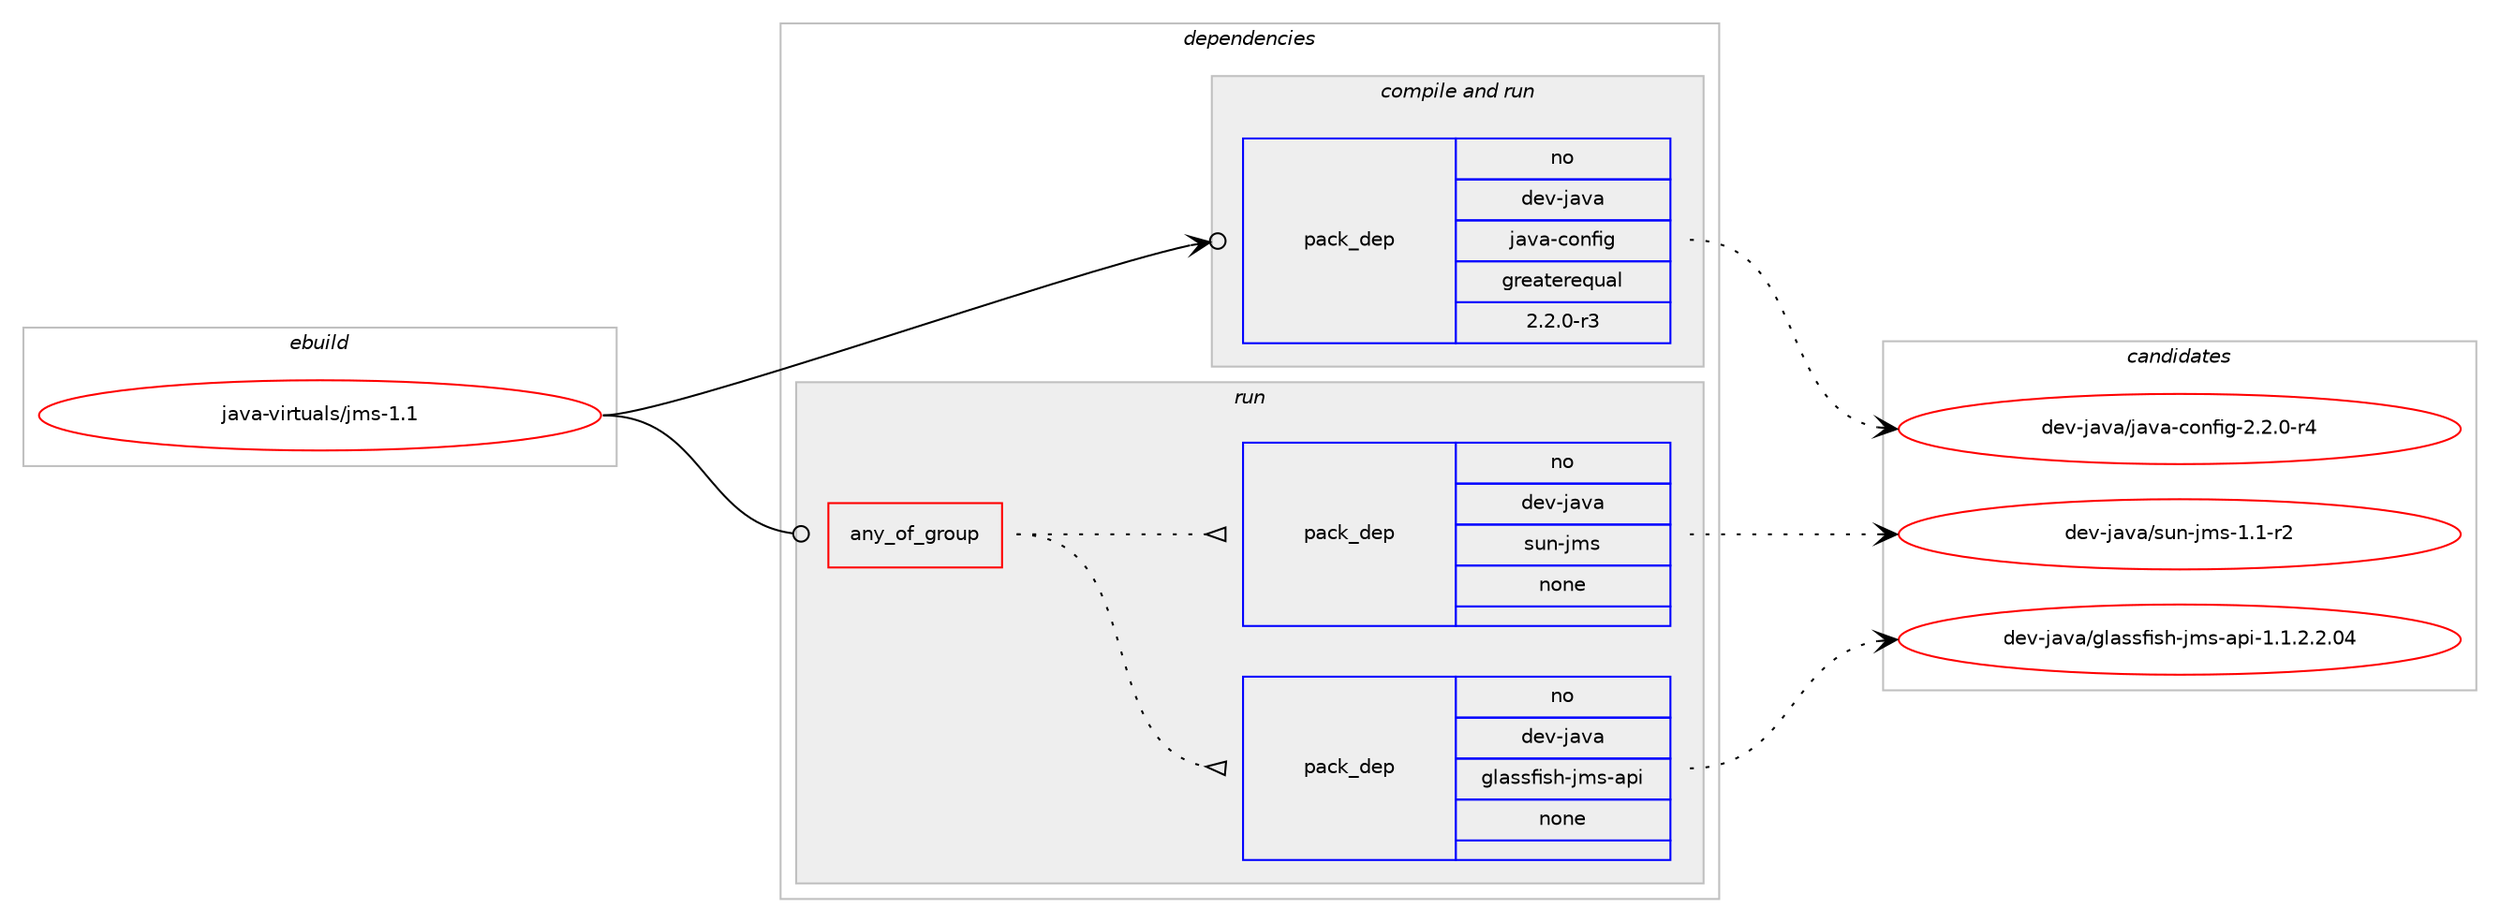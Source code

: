 digraph prolog {

# *************
# Graph options
# *************

newrank=true;
concentrate=true;
compound=true;
graph [rankdir=LR,fontname=Helvetica,fontsize=10,ranksep=1.5];#, ranksep=2.5, nodesep=0.2];
edge  [arrowhead=vee];
node  [fontname=Helvetica,fontsize=10];

# **********
# The ebuild
# **********

subgraph cluster_leftcol {
color=gray;
rank=same;
label=<<i>ebuild</i>>;
id [label="java-virtuals/jms-1.1", color=red, width=4, href="../java-virtuals/jms-1.1.svg"];
}

# ****************
# The dependencies
# ****************

subgraph cluster_midcol {
color=gray;
label=<<i>dependencies</i>>;
subgraph cluster_compile {
fillcolor="#eeeeee";
style=filled;
label=<<i>compile</i>>;
}
subgraph cluster_compileandrun {
fillcolor="#eeeeee";
style=filled;
label=<<i>compile and run</i>>;
subgraph pack1117431 {
dependency1570202 [label=<<TABLE BORDER="0" CELLBORDER="1" CELLSPACING="0" CELLPADDING="4" WIDTH="220"><TR><TD ROWSPAN="6" CELLPADDING="30">pack_dep</TD></TR><TR><TD WIDTH="110">no</TD></TR><TR><TD>dev-java</TD></TR><TR><TD>java-config</TD></TR><TR><TD>greaterequal</TD></TR><TR><TD>2.2.0-r3</TD></TR></TABLE>>, shape=none, color=blue];
}
id:e -> dependency1570202:w [weight=20,style="solid",arrowhead="odotvee"];
}
subgraph cluster_run {
fillcolor="#eeeeee";
style=filled;
label=<<i>run</i>>;
subgraph any23650 {
dependency1570203 [label=<<TABLE BORDER="0" CELLBORDER="1" CELLSPACING="0" CELLPADDING="4"><TR><TD CELLPADDING="10">any_of_group</TD></TR></TABLE>>, shape=none, color=red];subgraph pack1117432 {
dependency1570204 [label=<<TABLE BORDER="0" CELLBORDER="1" CELLSPACING="0" CELLPADDING="4" WIDTH="220"><TR><TD ROWSPAN="6" CELLPADDING="30">pack_dep</TD></TR><TR><TD WIDTH="110">no</TD></TR><TR><TD>dev-java</TD></TR><TR><TD>glassfish-jms-api</TD></TR><TR><TD>none</TD></TR><TR><TD></TD></TR></TABLE>>, shape=none, color=blue];
}
dependency1570203:e -> dependency1570204:w [weight=20,style="dotted",arrowhead="oinv"];
subgraph pack1117433 {
dependency1570205 [label=<<TABLE BORDER="0" CELLBORDER="1" CELLSPACING="0" CELLPADDING="4" WIDTH="220"><TR><TD ROWSPAN="6" CELLPADDING="30">pack_dep</TD></TR><TR><TD WIDTH="110">no</TD></TR><TR><TD>dev-java</TD></TR><TR><TD>sun-jms</TD></TR><TR><TD>none</TD></TR><TR><TD></TD></TR></TABLE>>, shape=none, color=blue];
}
dependency1570203:e -> dependency1570205:w [weight=20,style="dotted",arrowhead="oinv"];
}
id:e -> dependency1570203:w [weight=20,style="solid",arrowhead="odot"];
}
}

# **************
# The candidates
# **************

subgraph cluster_choices {
rank=same;
color=gray;
label=<<i>candidates</i>>;

subgraph choice1117431 {
color=black;
nodesep=1;
choice10010111845106971189747106971189745991111101021051034550465046484511452 [label="dev-java/java-config-2.2.0-r4", color=red, width=4,href="../dev-java/java-config-2.2.0-r4.svg"];
dependency1570202:e -> choice10010111845106971189747106971189745991111101021051034550465046484511452:w [style=dotted,weight="100"];
}
subgraph choice1117432 {
color=black;
nodesep=1;
choice10010111845106971189747103108971151151021051151044510610911545971121054549464946504650464852 [label="dev-java/glassfish-jms-api-1.1.2.2.04", color=red, width=4,href="../dev-java/glassfish-jms-api-1.1.2.2.04.svg"];
dependency1570204:e -> choice10010111845106971189747103108971151151021051151044510610911545971121054549464946504650464852:w [style=dotted,weight="100"];
}
subgraph choice1117433 {
color=black;
nodesep=1;
choice1001011184510697118974711511711045106109115454946494511450 [label="dev-java/sun-jms-1.1-r2", color=red, width=4,href="../dev-java/sun-jms-1.1-r2.svg"];
dependency1570205:e -> choice1001011184510697118974711511711045106109115454946494511450:w [style=dotted,weight="100"];
}
}

}
